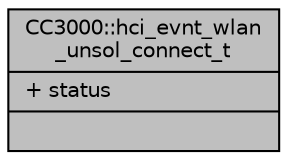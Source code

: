 digraph "CC3000::hci_evnt_wlan_unsol_connect_t"
{
  edge [fontname="Helvetica",fontsize="10",labelfontname="Helvetica",labelfontsize="10"];
  node [fontname="Helvetica",fontsize="10",shape=record];
  Node1 [label="{CC3000::hci_evnt_wlan\l_unsol_connect_t\n|+ status\l|}",height=0.2,width=0.4,color="black", fillcolor="grey75", style="filled", fontcolor="black"];
}
